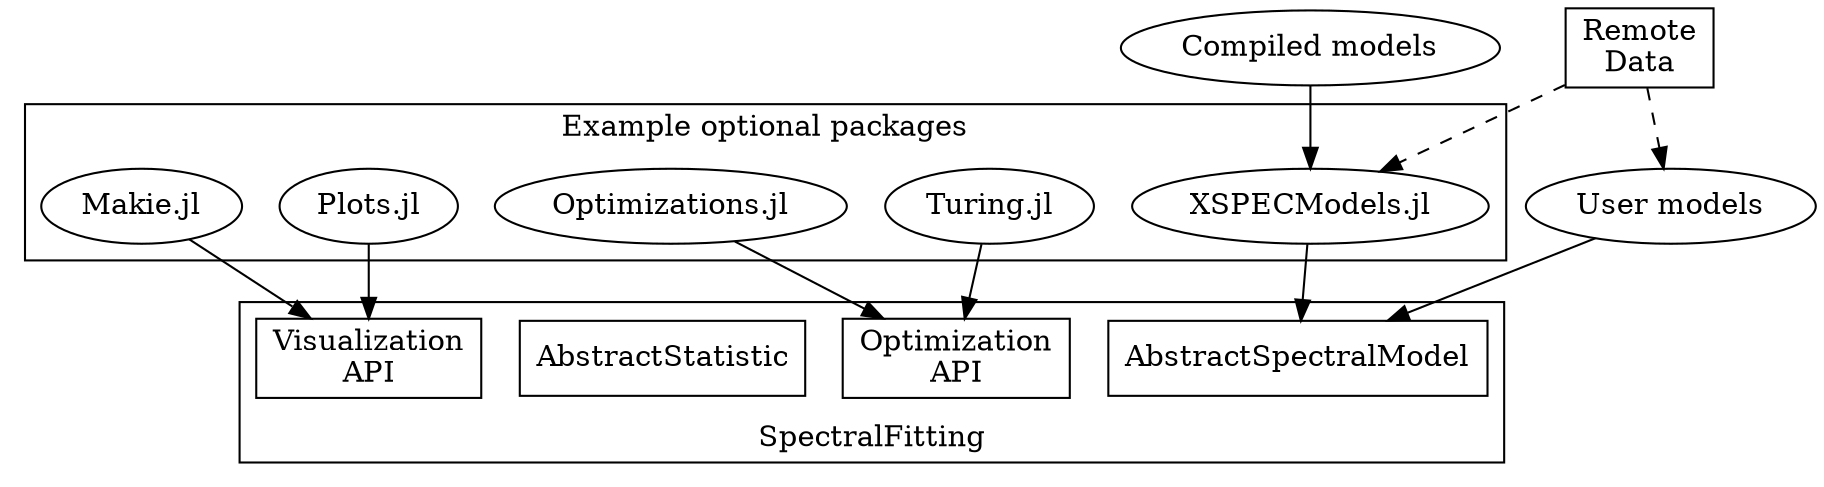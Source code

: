 digraph G {
    graph [splines=false];

    subgraph cluster0 {
        models;
        api;
        stat;
        vis;

        label = "SpectralFitting";
        labelloc=b;
    }

    subgraph cluster1 {
        xspec;
        turing;
        optim;
        plots;
        makie;

        label = "Example optional packages";
        labelloc=t;
    }

    data -> xspec [style=dashed];
    data -> usermods [style=dashed];
    xspec -> models;
    usermods -> models;
    lib -> xspec;
    turing -> api;
    optim -> api;
    plots -> vis;
    makie -> vis;

    api [shape=rectangle; label = "Optimization\nAPI";]
    models [shape=rectangle; label = "AbstractSpectralModel";]
    stat [shape=rectangle; label = "AbstractStatistic"];
    vis [shape=rectangle; label = "Visualization\nAPI"];
    data [shape=rectangle; label = "Remote\nData"];

    turing [label = "Turing.jl"];
    optim [label = "Optimizations.jl"];

    plots [label = "Plots.jl"];
    makie [label = "Makie.jl"];

    xspec [label = "XSPECModels.jl"];
    lib [label = "Compiled models"];
    usermods [label = "User models"];
}